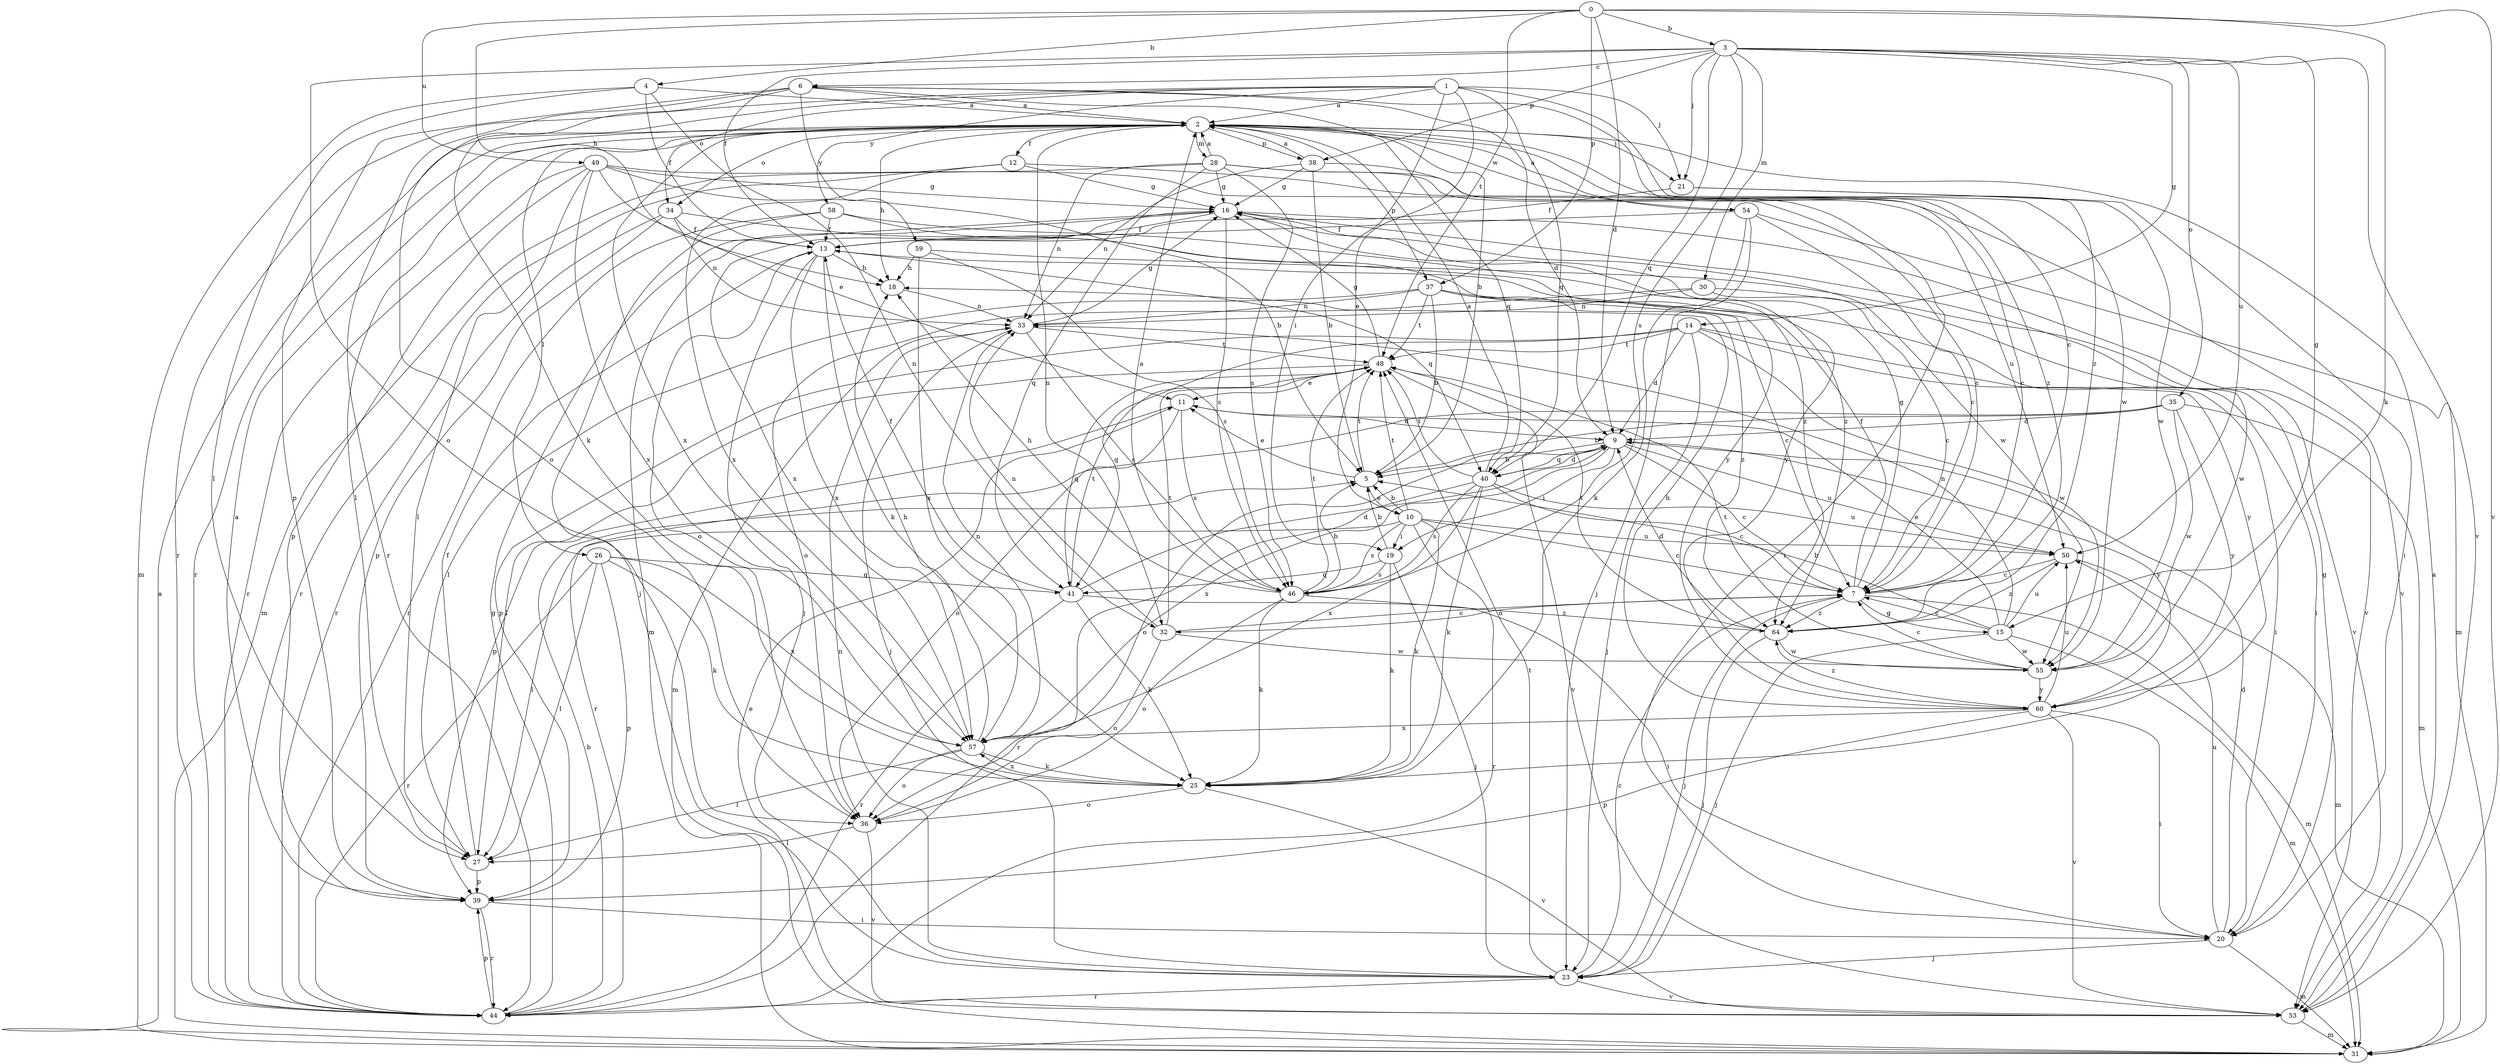 strict digraph  {
0;
1;
2;
3;
4;
5;
6;
7;
9;
10;
11;
12;
13;
14;
15;
16;
18;
19;
20;
21;
23;
25;
26;
27;
28;
30;
31;
32;
33;
34;
35;
36;
37;
38;
39;
40;
41;
44;
46;
48;
49;
50;
53;
54;
55;
57;
58;
59;
60;
64;
0 -> 3  [label=b];
0 -> 4  [label=b];
0 -> 9  [label=d];
0 -> 18  [label=h];
0 -> 25  [label=k];
0 -> 37  [label=p];
0 -> 48  [label=t];
0 -> 49  [label=u];
0 -> 53  [label=v];
1 -> 2  [label=a];
1 -> 10  [label=e];
1 -> 19  [label=i];
1 -> 21  [label=j];
1 -> 25  [label=k];
1 -> 34  [label=o];
1 -> 40  [label=q];
1 -> 44  [label=r];
1 -> 58  [label=y];
1 -> 64  [label=z];
2 -> 12  [label=f];
2 -> 18  [label=h];
2 -> 21  [label=j];
2 -> 26  [label=l];
2 -> 27  [label=l];
2 -> 28  [label=m];
2 -> 32  [label=n];
2 -> 34  [label=o];
2 -> 37  [label=p];
2 -> 38  [label=p];
2 -> 40  [label=q];
2 -> 44  [label=r];
2 -> 54  [label=w];
2 -> 55  [label=w];
2 -> 57  [label=x];
2 -> 64  [label=z];
3 -> 6  [label=c];
3 -> 13  [label=f];
3 -> 14  [label=g];
3 -> 15  [label=g];
3 -> 21  [label=j];
3 -> 30  [label=m];
3 -> 35  [label=o];
3 -> 36  [label=o];
3 -> 38  [label=p];
3 -> 40  [label=q];
3 -> 46  [label=s];
3 -> 50  [label=u];
3 -> 53  [label=v];
4 -> 2  [label=a];
4 -> 13  [label=f];
4 -> 27  [label=l];
4 -> 31  [label=m];
4 -> 32  [label=n];
5 -> 10  [label=e];
5 -> 11  [label=e];
5 -> 48  [label=t];
6 -> 2  [label=a];
6 -> 5  [label=b];
6 -> 9  [label=d];
6 -> 36  [label=o];
6 -> 39  [label=p];
6 -> 44  [label=r];
6 -> 59  [label=y];
7 -> 6  [label=c];
7 -> 13  [label=f];
7 -> 15  [label=g];
7 -> 16  [label=g];
7 -> 23  [label=j];
7 -> 31  [label=m];
7 -> 32  [label=n];
7 -> 64  [label=z];
9 -> 5  [label=b];
9 -> 7  [label=c];
9 -> 19  [label=i];
9 -> 36  [label=o];
9 -> 40  [label=q];
9 -> 50  [label=u];
9 -> 57  [label=x];
9 -> 60  [label=y];
10 -> 5  [label=b];
10 -> 7  [label=c];
10 -> 19  [label=i];
10 -> 25  [label=k];
10 -> 27  [label=l];
10 -> 44  [label=r];
10 -> 46  [label=s];
10 -> 48  [label=t];
10 -> 50  [label=u];
11 -> 9  [label=d];
11 -> 36  [label=o];
11 -> 39  [label=p];
11 -> 46  [label=s];
12 -> 16  [label=g];
12 -> 20  [label=i];
12 -> 44  [label=r];
12 -> 57  [label=x];
13 -> 18  [label=h];
13 -> 23  [label=j];
13 -> 25  [label=k];
13 -> 36  [label=o];
13 -> 40  [label=q];
13 -> 57  [label=x];
14 -> 9  [label=d];
14 -> 20  [label=i];
14 -> 23  [label=j];
14 -> 39  [label=p];
14 -> 41  [label=q];
14 -> 48  [label=t];
14 -> 55  [label=w];
14 -> 60  [label=y];
15 -> 5  [label=b];
15 -> 7  [label=c];
15 -> 11  [label=e];
15 -> 23  [label=j];
15 -> 31  [label=m];
15 -> 33  [label=n];
15 -> 50  [label=u];
15 -> 55  [label=w];
16 -> 13  [label=f];
16 -> 31  [label=m];
16 -> 46  [label=s];
16 -> 53  [label=v];
16 -> 55  [label=w];
16 -> 57  [label=x];
16 -> 60  [label=y];
18 -> 33  [label=n];
19 -> 5  [label=b];
19 -> 23  [label=j];
19 -> 25  [label=k];
19 -> 41  [label=q];
19 -> 46  [label=s];
20 -> 9  [label=d];
20 -> 16  [label=g];
20 -> 23  [label=j];
20 -> 31  [label=m];
20 -> 50  [label=u];
21 -> 13  [label=f];
21 -> 20  [label=i];
21 -> 55  [label=w];
23 -> 7  [label=c];
23 -> 33  [label=n];
23 -> 44  [label=r];
23 -> 48  [label=t];
23 -> 53  [label=v];
25 -> 36  [label=o];
25 -> 53  [label=v];
25 -> 57  [label=x];
26 -> 25  [label=k];
26 -> 27  [label=l];
26 -> 39  [label=p];
26 -> 41  [label=q];
26 -> 44  [label=r];
26 -> 57  [label=x];
27 -> 13  [label=f];
27 -> 39  [label=p];
28 -> 2  [label=a];
28 -> 16  [label=g];
28 -> 31  [label=m];
28 -> 33  [label=n];
28 -> 41  [label=q];
28 -> 46  [label=s];
28 -> 50  [label=u];
28 -> 53  [label=v];
30 -> 7  [label=c];
30 -> 33  [label=n];
30 -> 36  [label=o];
30 -> 55  [label=w];
31 -> 2  [label=a];
32 -> 7  [label=c];
32 -> 33  [label=n];
32 -> 36  [label=o];
32 -> 48  [label=t];
32 -> 55  [label=w];
33 -> 16  [label=g];
33 -> 23  [label=j];
33 -> 31  [label=m];
33 -> 46  [label=s];
33 -> 48  [label=t];
34 -> 13  [label=f];
34 -> 33  [label=n];
34 -> 39  [label=p];
34 -> 44  [label=r];
34 -> 64  [label=z];
35 -> 5  [label=b];
35 -> 9  [label=d];
35 -> 31  [label=m];
35 -> 44  [label=r];
35 -> 55  [label=w];
35 -> 60  [label=y];
36 -> 27  [label=l];
36 -> 53  [label=v];
37 -> 5  [label=b];
37 -> 7  [label=c];
37 -> 20  [label=i];
37 -> 27  [label=l];
37 -> 33  [label=n];
37 -> 48  [label=t];
37 -> 64  [label=z];
38 -> 2  [label=a];
38 -> 5  [label=b];
38 -> 7  [label=c];
38 -> 16  [label=g];
38 -> 33  [label=n];
39 -> 2  [label=a];
39 -> 20  [label=i];
39 -> 44  [label=r];
40 -> 2  [label=a];
40 -> 7  [label=c];
40 -> 9  [label=d];
40 -> 25  [label=k];
40 -> 44  [label=r];
40 -> 46  [label=s];
40 -> 48  [label=t];
40 -> 50  [label=u];
40 -> 57  [label=x];
41 -> 9  [label=d];
41 -> 13  [label=f];
41 -> 20  [label=i];
41 -> 25  [label=k];
41 -> 44  [label=r];
41 -> 48  [label=t];
44 -> 5  [label=b];
44 -> 16  [label=g];
44 -> 39  [label=p];
46 -> 2  [label=a];
46 -> 5  [label=b];
46 -> 18  [label=h];
46 -> 25  [label=k];
46 -> 36  [label=o];
46 -> 48  [label=t];
46 -> 64  [label=z];
48 -> 11  [label=e];
48 -> 16  [label=g];
48 -> 27  [label=l];
48 -> 41  [label=q];
48 -> 53  [label=v];
49 -> 5  [label=b];
49 -> 7  [label=c];
49 -> 11  [label=e];
49 -> 16  [label=g];
49 -> 27  [label=l];
49 -> 39  [label=p];
49 -> 44  [label=r];
49 -> 57  [label=x];
50 -> 7  [label=c];
50 -> 31  [label=m];
50 -> 64  [label=z];
53 -> 2  [label=a];
53 -> 11  [label=e];
53 -> 31  [label=m];
54 -> 2  [label=a];
54 -> 7  [label=c];
54 -> 13  [label=f];
54 -> 23  [label=j];
54 -> 25  [label=k];
54 -> 31  [label=m];
55 -> 7  [label=c];
55 -> 48  [label=t];
55 -> 60  [label=y];
57 -> 18  [label=h];
57 -> 25  [label=k];
57 -> 27  [label=l];
57 -> 33  [label=n];
57 -> 36  [label=o];
58 -> 13  [label=f];
58 -> 23  [label=j];
58 -> 44  [label=r];
58 -> 60  [label=y];
58 -> 64  [label=z];
59 -> 18  [label=h];
59 -> 46  [label=s];
59 -> 53  [label=v];
59 -> 57  [label=x];
60 -> 18  [label=h];
60 -> 20  [label=i];
60 -> 39  [label=p];
60 -> 50  [label=u];
60 -> 53  [label=v];
60 -> 57  [label=x];
60 -> 64  [label=z];
64 -> 9  [label=d];
64 -> 23  [label=j];
64 -> 48  [label=t];
64 -> 55  [label=w];
}
